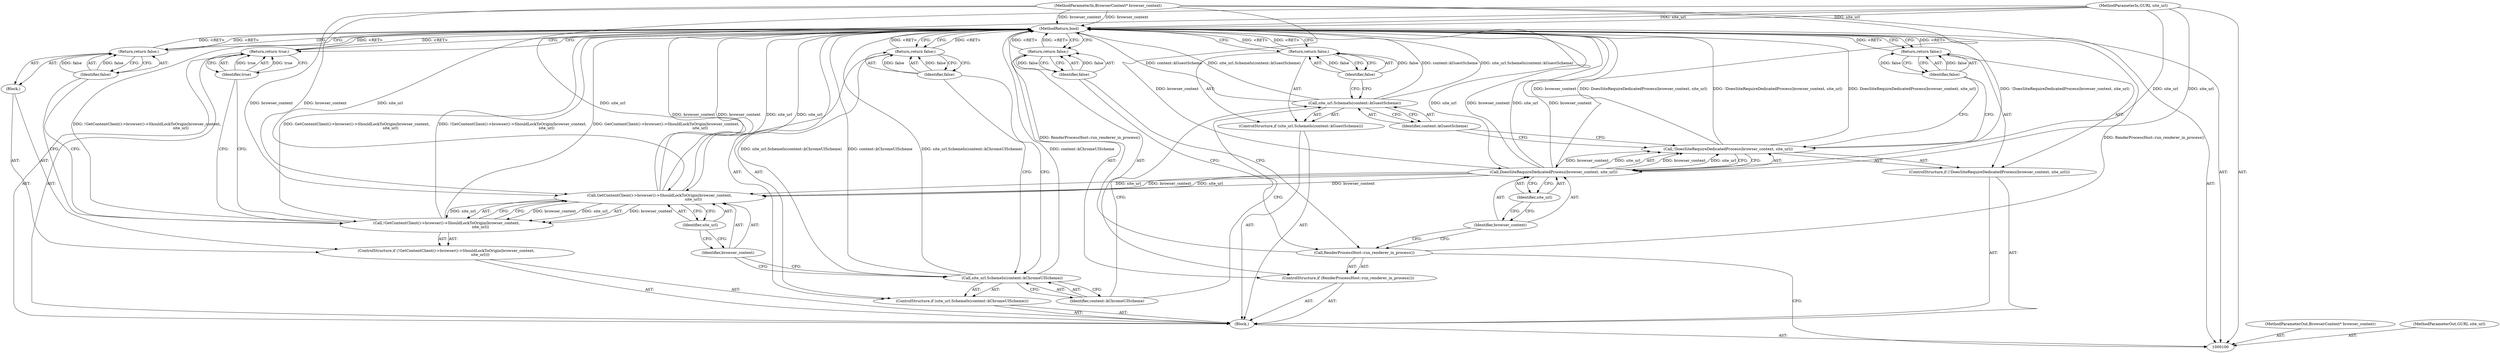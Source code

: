 digraph "1_Chrome_1f5ad409dbf5334523931df37598ea49e9849c87_1" {
"1000135" [label="(MethodReturn,bool)"];
"1000101" [label="(MethodParameterIn,BrowserContext* browser_context)"];
"1000163" [label="(MethodParameterOut,BrowserContext* browser_context)"];
"1000119" [label="(Identifier,false)"];
"1000118" [label="(Return,return false;)"];
"1000120" [label="(ControlStructure,if (site_url.SchemeIs(content::kChromeUIScheme)))"];
"1000122" [label="(Identifier,content::kChromeUIScheme)"];
"1000121" [label="(Call,site_url.SchemeIs(content::kChromeUIScheme))"];
"1000124" [label="(Identifier,false)"];
"1000123" [label="(Return,return false;)"];
"1000125" [label="(ControlStructure,if (!GetContentClient()->browser()->ShouldLockToOrigin(browser_context,\n                                                         site_url)))"];
"1000128" [label="(Identifier,browser_context)"];
"1000126" [label="(Call,!GetContentClient()->browser()->ShouldLockToOrigin(browser_context,\n                                                         site_url))"];
"1000127" [label="(Call,GetContentClient()->browser()->ShouldLockToOrigin(browser_context,\n                                                         site_url))"];
"1000129" [label="(Identifier,site_url)"];
"1000130" [label="(Block,)"];
"1000132" [label="(Identifier,false)"];
"1000131" [label="(Return,return false;)"];
"1000133" [label="(Return,return true;)"];
"1000134" [label="(Identifier,true)"];
"1000102" [label="(MethodParameterIn,GURL site_url)"];
"1000164" [label="(MethodParameterOut,GURL site_url)"];
"1000103" [label="(Block,)"];
"1000104" [label="(ControlStructure,if (RenderProcessHost::run_renderer_in_process()))"];
"1000105" [label="(Call,RenderProcessHost::run_renderer_in_process())"];
"1000107" [label="(Identifier,false)"];
"1000106" [label="(Return,return false;)"];
"1000108" [label="(ControlStructure,if (!DoesSiteRequireDedicatedProcess(browser_context, site_url)))"];
"1000111" [label="(Identifier,browser_context)"];
"1000112" [label="(Identifier,site_url)"];
"1000109" [label="(Call,!DoesSiteRequireDedicatedProcess(browser_context, site_url))"];
"1000110" [label="(Call,DoesSiteRequireDedicatedProcess(browser_context, site_url))"];
"1000114" [label="(Identifier,false)"];
"1000113" [label="(Return,return false;)"];
"1000117" [label="(Identifier,content::kGuestScheme)"];
"1000115" [label="(ControlStructure,if (site_url.SchemeIs(content::kGuestScheme)))"];
"1000116" [label="(Call,site_url.SchemeIs(content::kGuestScheme))"];
"1000135" -> "1000100"  [label="AST: "];
"1000135" -> "1000106"  [label="CFG: "];
"1000135" -> "1000113"  [label="CFG: "];
"1000135" -> "1000118"  [label="CFG: "];
"1000135" -> "1000123"  [label="CFG: "];
"1000135" -> "1000131"  [label="CFG: "];
"1000135" -> "1000133"  [label="CFG: "];
"1000106" -> "1000135"  [label="DDG: <RET>"];
"1000116" -> "1000135"  [label="DDG: content::kGuestScheme"];
"1000116" -> "1000135"  [label="DDG: site_url.SchemeIs(content::kGuestScheme)"];
"1000126" -> "1000135"  [label="DDG: !GetContentClient()->browser()->ShouldLockToOrigin(browser_context,\n                                                         site_url)"];
"1000126" -> "1000135"  [label="DDG: GetContentClient()->browser()->ShouldLockToOrigin(browser_context,\n                                                         site_url)"];
"1000105" -> "1000135"  [label="DDG: RenderProcessHost::run_renderer_in_process()"];
"1000127" -> "1000135"  [label="DDG: site_url"];
"1000127" -> "1000135"  [label="DDG: browser_context"];
"1000121" -> "1000135"  [label="DDG: site_url.SchemeIs(content::kChromeUIScheme)"];
"1000121" -> "1000135"  [label="DDG: content::kChromeUIScheme"];
"1000109" -> "1000135"  [label="DDG: !DoesSiteRequireDedicatedProcess(browser_context, site_url)"];
"1000109" -> "1000135"  [label="DDG: DoesSiteRequireDedicatedProcess(browser_context, site_url)"];
"1000102" -> "1000135"  [label="DDG: site_url"];
"1000110" -> "1000135"  [label="DDG: site_url"];
"1000110" -> "1000135"  [label="DDG: browser_context"];
"1000101" -> "1000135"  [label="DDG: browser_context"];
"1000133" -> "1000135"  [label="DDG: <RET>"];
"1000131" -> "1000135"  [label="DDG: <RET>"];
"1000118" -> "1000135"  [label="DDG: <RET>"];
"1000113" -> "1000135"  [label="DDG: <RET>"];
"1000123" -> "1000135"  [label="DDG: <RET>"];
"1000101" -> "1000100"  [label="AST: "];
"1000101" -> "1000135"  [label="DDG: browser_context"];
"1000101" -> "1000110"  [label="DDG: browser_context"];
"1000101" -> "1000127"  [label="DDG: browser_context"];
"1000163" -> "1000100"  [label="AST: "];
"1000119" -> "1000118"  [label="AST: "];
"1000119" -> "1000116"  [label="CFG: "];
"1000118" -> "1000119"  [label="CFG: "];
"1000119" -> "1000118"  [label="DDG: false"];
"1000118" -> "1000115"  [label="AST: "];
"1000118" -> "1000119"  [label="CFG: "];
"1000119" -> "1000118"  [label="AST: "];
"1000135" -> "1000118"  [label="CFG: "];
"1000118" -> "1000135"  [label="DDG: <RET>"];
"1000119" -> "1000118"  [label="DDG: false"];
"1000120" -> "1000103"  [label="AST: "];
"1000121" -> "1000120"  [label="AST: "];
"1000123" -> "1000120"  [label="AST: "];
"1000122" -> "1000121"  [label="AST: "];
"1000122" -> "1000116"  [label="CFG: "];
"1000121" -> "1000122"  [label="CFG: "];
"1000121" -> "1000120"  [label="AST: "];
"1000121" -> "1000122"  [label="CFG: "];
"1000122" -> "1000121"  [label="AST: "];
"1000124" -> "1000121"  [label="CFG: "];
"1000128" -> "1000121"  [label="CFG: "];
"1000121" -> "1000135"  [label="DDG: site_url.SchemeIs(content::kChromeUIScheme)"];
"1000121" -> "1000135"  [label="DDG: content::kChromeUIScheme"];
"1000124" -> "1000123"  [label="AST: "];
"1000124" -> "1000121"  [label="CFG: "];
"1000123" -> "1000124"  [label="CFG: "];
"1000124" -> "1000123"  [label="DDG: false"];
"1000123" -> "1000120"  [label="AST: "];
"1000123" -> "1000124"  [label="CFG: "];
"1000124" -> "1000123"  [label="AST: "];
"1000135" -> "1000123"  [label="CFG: "];
"1000123" -> "1000135"  [label="DDG: <RET>"];
"1000124" -> "1000123"  [label="DDG: false"];
"1000125" -> "1000103"  [label="AST: "];
"1000126" -> "1000125"  [label="AST: "];
"1000130" -> "1000125"  [label="AST: "];
"1000128" -> "1000127"  [label="AST: "];
"1000128" -> "1000121"  [label="CFG: "];
"1000129" -> "1000128"  [label="CFG: "];
"1000126" -> "1000125"  [label="AST: "];
"1000126" -> "1000127"  [label="CFG: "];
"1000127" -> "1000126"  [label="AST: "];
"1000132" -> "1000126"  [label="CFG: "];
"1000134" -> "1000126"  [label="CFG: "];
"1000126" -> "1000135"  [label="DDG: !GetContentClient()->browser()->ShouldLockToOrigin(browser_context,\n                                                         site_url)"];
"1000126" -> "1000135"  [label="DDG: GetContentClient()->browser()->ShouldLockToOrigin(browser_context,\n                                                         site_url)"];
"1000127" -> "1000126"  [label="DDG: browser_context"];
"1000127" -> "1000126"  [label="DDG: site_url"];
"1000127" -> "1000126"  [label="AST: "];
"1000127" -> "1000129"  [label="CFG: "];
"1000128" -> "1000127"  [label="AST: "];
"1000129" -> "1000127"  [label="AST: "];
"1000126" -> "1000127"  [label="CFG: "];
"1000127" -> "1000135"  [label="DDG: site_url"];
"1000127" -> "1000135"  [label="DDG: browser_context"];
"1000127" -> "1000126"  [label="DDG: browser_context"];
"1000127" -> "1000126"  [label="DDG: site_url"];
"1000110" -> "1000127"  [label="DDG: browser_context"];
"1000110" -> "1000127"  [label="DDG: site_url"];
"1000101" -> "1000127"  [label="DDG: browser_context"];
"1000102" -> "1000127"  [label="DDG: site_url"];
"1000129" -> "1000127"  [label="AST: "];
"1000129" -> "1000128"  [label="CFG: "];
"1000127" -> "1000129"  [label="CFG: "];
"1000130" -> "1000125"  [label="AST: "];
"1000131" -> "1000130"  [label="AST: "];
"1000132" -> "1000131"  [label="AST: "];
"1000132" -> "1000126"  [label="CFG: "];
"1000131" -> "1000132"  [label="CFG: "];
"1000132" -> "1000131"  [label="DDG: false"];
"1000131" -> "1000130"  [label="AST: "];
"1000131" -> "1000132"  [label="CFG: "];
"1000132" -> "1000131"  [label="AST: "];
"1000135" -> "1000131"  [label="CFG: "];
"1000131" -> "1000135"  [label="DDG: <RET>"];
"1000132" -> "1000131"  [label="DDG: false"];
"1000133" -> "1000103"  [label="AST: "];
"1000133" -> "1000134"  [label="CFG: "];
"1000134" -> "1000133"  [label="AST: "];
"1000135" -> "1000133"  [label="CFG: "];
"1000133" -> "1000135"  [label="DDG: <RET>"];
"1000134" -> "1000133"  [label="DDG: true"];
"1000134" -> "1000133"  [label="AST: "];
"1000134" -> "1000126"  [label="CFG: "];
"1000133" -> "1000134"  [label="CFG: "];
"1000134" -> "1000133"  [label="DDG: true"];
"1000102" -> "1000100"  [label="AST: "];
"1000102" -> "1000135"  [label="DDG: site_url"];
"1000102" -> "1000110"  [label="DDG: site_url"];
"1000102" -> "1000127"  [label="DDG: site_url"];
"1000164" -> "1000100"  [label="AST: "];
"1000103" -> "1000100"  [label="AST: "];
"1000104" -> "1000103"  [label="AST: "];
"1000108" -> "1000103"  [label="AST: "];
"1000115" -> "1000103"  [label="AST: "];
"1000120" -> "1000103"  [label="AST: "];
"1000125" -> "1000103"  [label="AST: "];
"1000133" -> "1000103"  [label="AST: "];
"1000104" -> "1000103"  [label="AST: "];
"1000105" -> "1000104"  [label="AST: "];
"1000106" -> "1000104"  [label="AST: "];
"1000105" -> "1000104"  [label="AST: "];
"1000105" -> "1000100"  [label="CFG: "];
"1000107" -> "1000105"  [label="CFG: "];
"1000111" -> "1000105"  [label="CFG: "];
"1000105" -> "1000135"  [label="DDG: RenderProcessHost::run_renderer_in_process()"];
"1000107" -> "1000106"  [label="AST: "];
"1000107" -> "1000105"  [label="CFG: "];
"1000106" -> "1000107"  [label="CFG: "];
"1000107" -> "1000106"  [label="DDG: false"];
"1000106" -> "1000104"  [label="AST: "];
"1000106" -> "1000107"  [label="CFG: "];
"1000107" -> "1000106"  [label="AST: "];
"1000135" -> "1000106"  [label="CFG: "];
"1000106" -> "1000135"  [label="DDG: <RET>"];
"1000107" -> "1000106"  [label="DDG: false"];
"1000108" -> "1000103"  [label="AST: "];
"1000109" -> "1000108"  [label="AST: "];
"1000113" -> "1000108"  [label="AST: "];
"1000111" -> "1000110"  [label="AST: "];
"1000111" -> "1000105"  [label="CFG: "];
"1000112" -> "1000111"  [label="CFG: "];
"1000112" -> "1000110"  [label="AST: "];
"1000112" -> "1000111"  [label="CFG: "];
"1000110" -> "1000112"  [label="CFG: "];
"1000109" -> "1000108"  [label="AST: "];
"1000109" -> "1000110"  [label="CFG: "];
"1000110" -> "1000109"  [label="AST: "];
"1000114" -> "1000109"  [label="CFG: "];
"1000117" -> "1000109"  [label="CFG: "];
"1000109" -> "1000135"  [label="DDG: !DoesSiteRequireDedicatedProcess(browser_context, site_url)"];
"1000109" -> "1000135"  [label="DDG: DoesSiteRequireDedicatedProcess(browser_context, site_url)"];
"1000110" -> "1000109"  [label="DDG: browser_context"];
"1000110" -> "1000109"  [label="DDG: site_url"];
"1000110" -> "1000109"  [label="AST: "];
"1000110" -> "1000112"  [label="CFG: "];
"1000111" -> "1000110"  [label="AST: "];
"1000112" -> "1000110"  [label="AST: "];
"1000109" -> "1000110"  [label="CFG: "];
"1000110" -> "1000135"  [label="DDG: site_url"];
"1000110" -> "1000135"  [label="DDG: browser_context"];
"1000110" -> "1000109"  [label="DDG: browser_context"];
"1000110" -> "1000109"  [label="DDG: site_url"];
"1000101" -> "1000110"  [label="DDG: browser_context"];
"1000102" -> "1000110"  [label="DDG: site_url"];
"1000110" -> "1000127"  [label="DDG: browser_context"];
"1000110" -> "1000127"  [label="DDG: site_url"];
"1000114" -> "1000113"  [label="AST: "];
"1000114" -> "1000109"  [label="CFG: "];
"1000113" -> "1000114"  [label="CFG: "];
"1000114" -> "1000113"  [label="DDG: false"];
"1000113" -> "1000108"  [label="AST: "];
"1000113" -> "1000114"  [label="CFG: "];
"1000114" -> "1000113"  [label="AST: "];
"1000135" -> "1000113"  [label="CFG: "];
"1000113" -> "1000135"  [label="DDG: <RET>"];
"1000114" -> "1000113"  [label="DDG: false"];
"1000117" -> "1000116"  [label="AST: "];
"1000117" -> "1000109"  [label="CFG: "];
"1000116" -> "1000117"  [label="CFG: "];
"1000115" -> "1000103"  [label="AST: "];
"1000116" -> "1000115"  [label="AST: "];
"1000118" -> "1000115"  [label="AST: "];
"1000116" -> "1000115"  [label="AST: "];
"1000116" -> "1000117"  [label="CFG: "];
"1000117" -> "1000116"  [label="AST: "];
"1000119" -> "1000116"  [label="CFG: "];
"1000122" -> "1000116"  [label="CFG: "];
"1000116" -> "1000135"  [label="DDG: content::kGuestScheme"];
"1000116" -> "1000135"  [label="DDG: site_url.SchemeIs(content::kGuestScheme)"];
}
